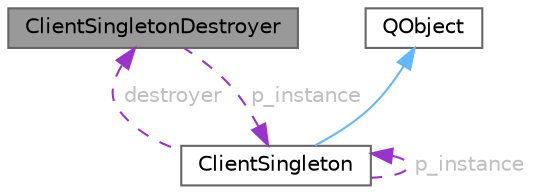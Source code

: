 digraph "ClientSingletonDestroyer"
{
 // LATEX_PDF_SIZE
  bgcolor="transparent";
  edge [fontname=Helvetica,fontsize=10,labelfontname=Helvetica,labelfontsize=10];
  node [fontname=Helvetica,fontsize=10,shape=box,height=0.2,width=0.4];
  Node1 [id="Node000001",label="ClientSingletonDestroyer",height=0.2,width=0.4,color="gray40", fillcolor="grey60", style="filled", fontcolor="black",tooltip="Разрушитель Singleton для корректного удаления ClientSingleton."];
  Node2 -> Node1 [id="edge1_Node000001_Node000002",dir="back",color="darkorchid3",style="dashed",tooltip=" ",label=" p_instance",fontcolor="grey" ];
  Node2 [id="Node000002",label="ClientSingleton",height=0.2,width=0.4,color="gray40", fillcolor="white", style="filled",URL="$class_client_singleton.html",tooltip="Сетевой клиент, реализующий паттерн Singleton."];
  Node3 -> Node2 [id="edge2_Node000002_Node000003",dir="back",color="steelblue1",style="solid",tooltip=" "];
  Node3 [id="Node000003",label="QObject",height=0.2,width=0.4,color="gray40", fillcolor="white", style="filled",tooltip=" "];
  Node2 -> Node2 [id="edge3_Node000002_Node000002",dir="back",color="darkorchid3",style="dashed",tooltip=" ",label=" p_instance",fontcolor="grey" ];
  Node1 -> Node2 [id="edge4_Node000002_Node000001",dir="back",color="darkorchid3",style="dashed",tooltip=" ",label=" destroyer",fontcolor="grey" ];
}
